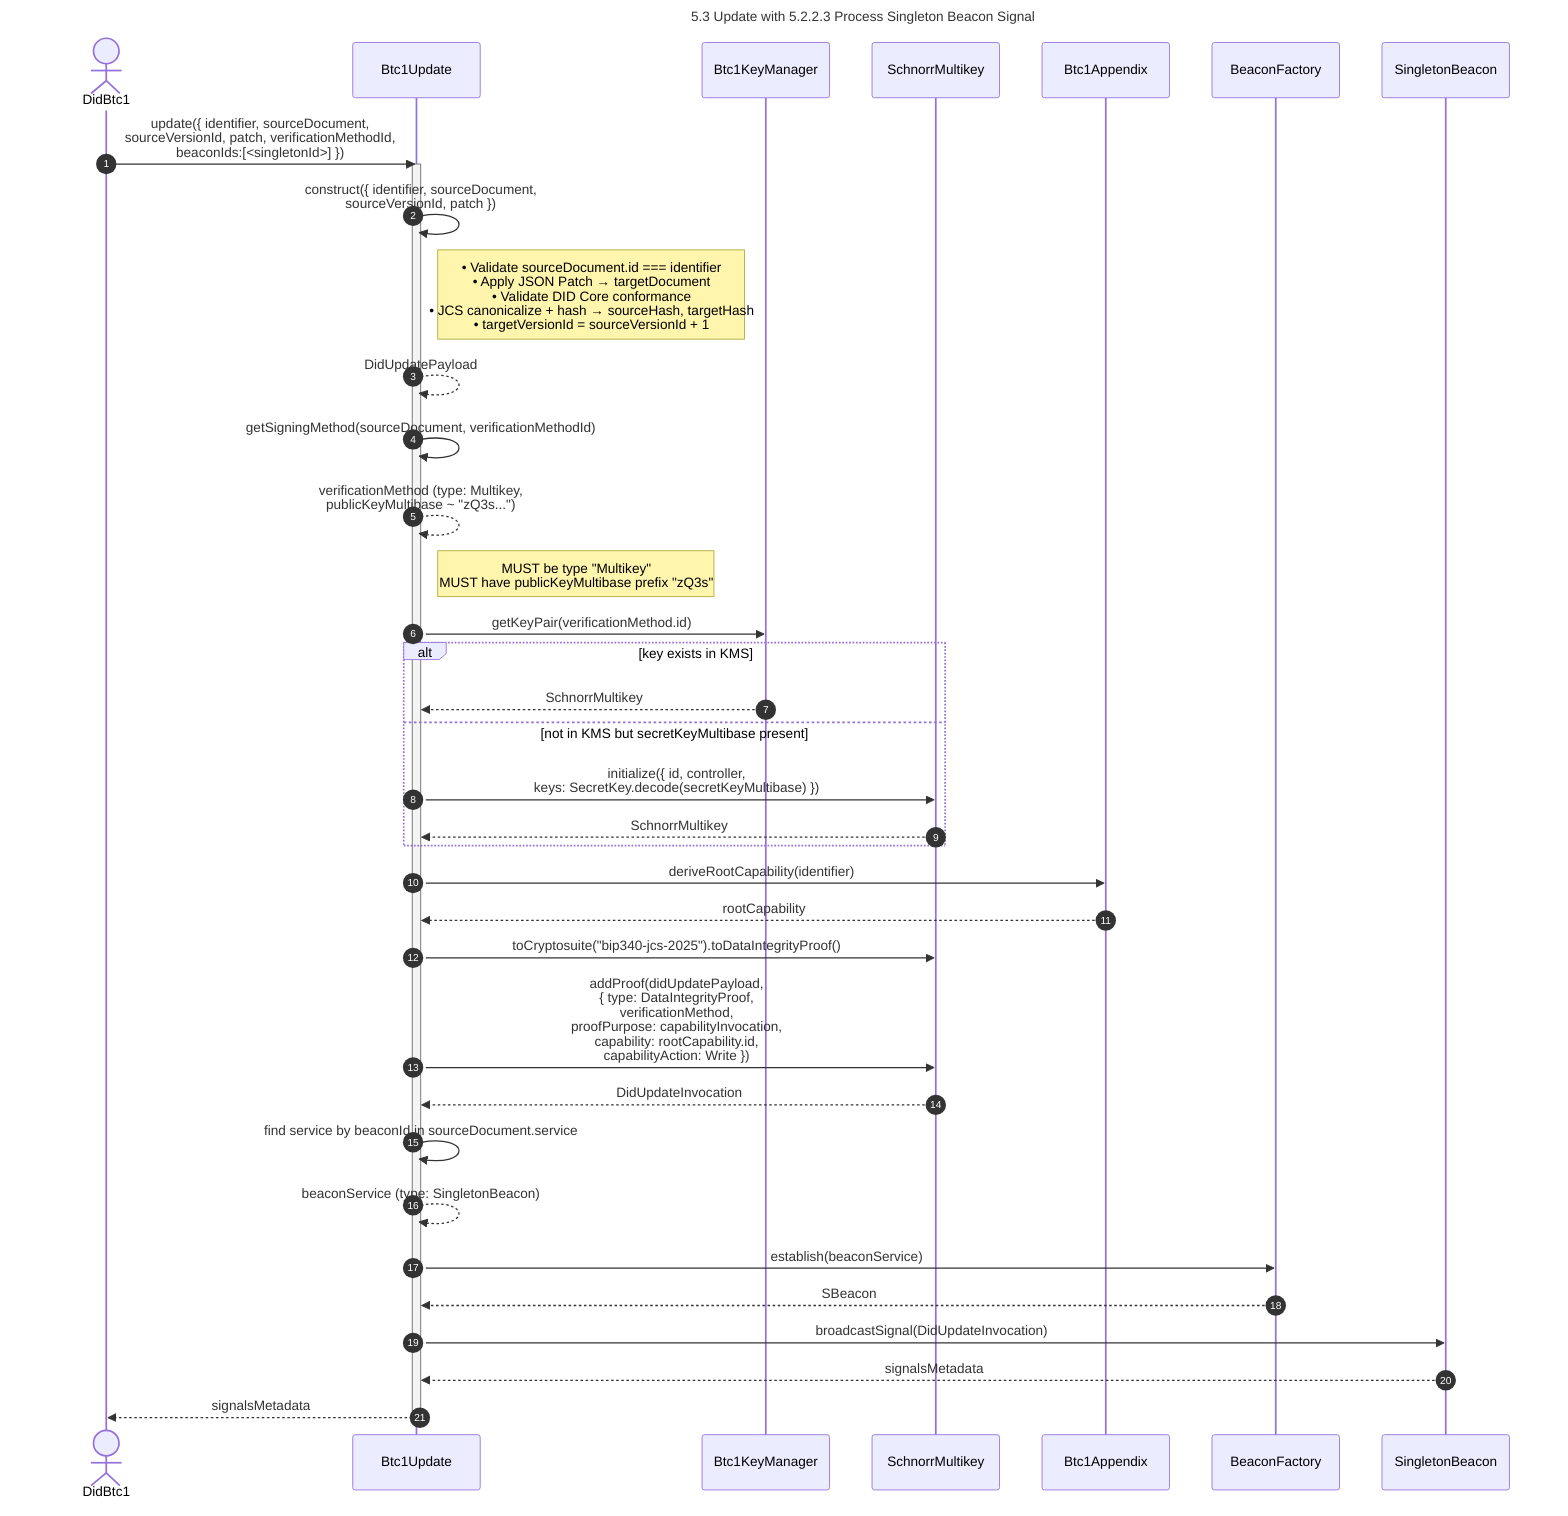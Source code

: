 sequenceDiagram
  title 5.3 Update with 5.2.2.3 Process Singleton Beacon Signal
  autonumber

  actor Client as DidBtc1
  participant Update as Btc1Update
  participant KMS as Btc1KeyManager
  participant Multi as SchnorrMultikey
  participant Appendix as Btc1Appendix
  participant Factory as BeaconFactory
  participant SBeacon as SingletonBeacon

  %% == Entry ==
  Client->>Update: update({ identifier, sourceDocument,<br/>sourceVersionId, patch, verificationMethodId,<br/>beaconIds:[<singletonId>] })
  activate Update

  %% == Construct DID Update Payload ==
  Update->>Update: construct({ identifier, sourceDocument,<br/>sourceVersionId, patch })
  Note right of Update: • Validate sourceDocument.id === identifier<br/>• Apply JSON Patch → targetDocument<br/>• Validate DID Core conformance<br/>• JCS canonicalize + hash → sourceHash, targetHash<br/>• targetVersionId = sourceVersionId + 1
  Update-->>Update: DidUpdatePayload

  %% == Resolve & validate verification method ==
  Update->>Update: getSigningMethod(sourceDocument, verificationMethodId)
  Update-->>Update: verificationMethod (type: Multikey,<br/>publicKeyMultibase ~ "zQ3s...")
  Note right of Update: MUST be type "Multikey"<br/>MUST have publicKeyMultibase prefix "zQ3s"

  %% == Invoke (add ZCAP-LD Data Integrity proof) ==
  Update->>KMS: getKeyPair(verificationMethod.id)
  alt key exists in KMS
    KMS-->>Update: SchnorrMultikey
  else not in KMS but secretKeyMultibase present
    Update->>Multi: initialize({ id, controller,<br/>keys: SecretKey.decode(secretKeyMultibase) })
    Multi-->>Update: SchnorrMultikey
  end
  Update->>Appendix: deriveRootCapability(identifier)
  Appendix-->>Update: rootCapability
  Update->>Multi: toCryptosuite("bip340-jcs-2025").toDataIntegrityProof()
  Update->>Multi: addProof(didUpdatePayload,<br/>{ type: DataIntegrityProof,<br/>verificationMethod,<br/>proofPurpose: capabilityInvocation,<br/>capability: rootCapability.id,<br/>capabilityAction: Write })
  Multi-->>Update: DidUpdateInvocation

  %% == Announce via SingletonBeacon ==
  Update->>Update: find service by beaconId in sourceDocument.service
  Update-->>Update: beaconService (type: SingletonBeacon)
  Update->>Factory: establish(beaconService)
  Factory-->>Update: SBeacon
  Update->>SBeacon: broadcastSignal(DidUpdateInvocation)
  SBeacon-->>Update: signalsMetadata

  Update-->>Client: signalsMetadata
  deactivate Update